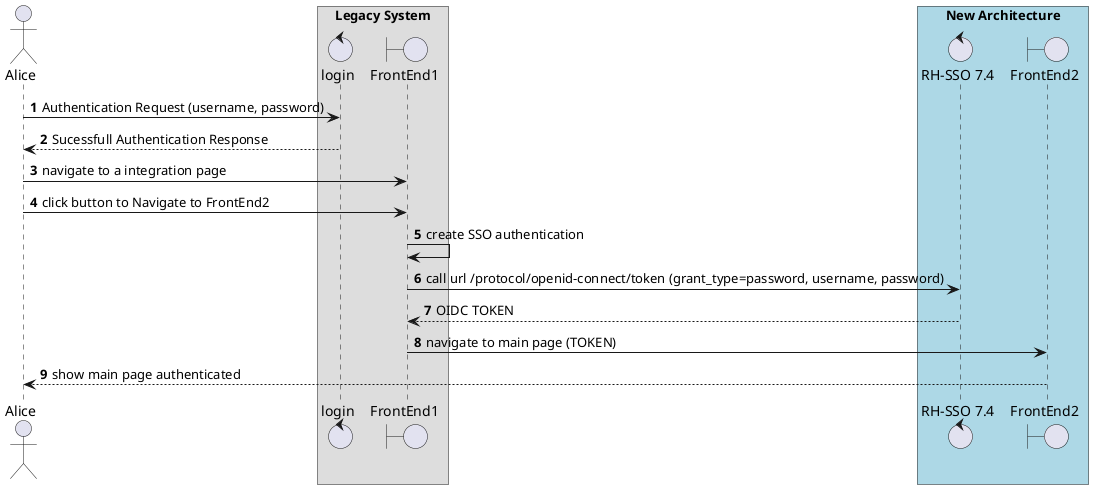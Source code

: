 @startuml
'https://plantuml.com/sequence-diagram

autonumber

actor Alice

box "Legacy System"
    control     login     as login
    boundary    FrontEnd1
end box

box "New Architecture" #LightBlue
    control     "RH-SSO 7.4" as keycloak 
    boundary    FrontEnd2
end box


Alice -> login: Authentication Request (username, password)
login --> Alice: Sucessfull Authentication Response

Alice -> FrontEnd1: navigate to a integration page
Alice -> FrontEnd1: click button to Navigate to FrontEnd2
FrontEnd1 -> FrontEnd1: create SSO authentication
FrontEnd1 -> keycloak: call url /protocol/openid-connect/token (grant_type=password, username, password)
FrontEnd1 <-- keycloak: OIDC TOKEN
FrontEnd1 -> FrontEnd2: navigate to main page (TOKEN)
Alice <-- FrontEnd2: show main page authenticated
@enduml
